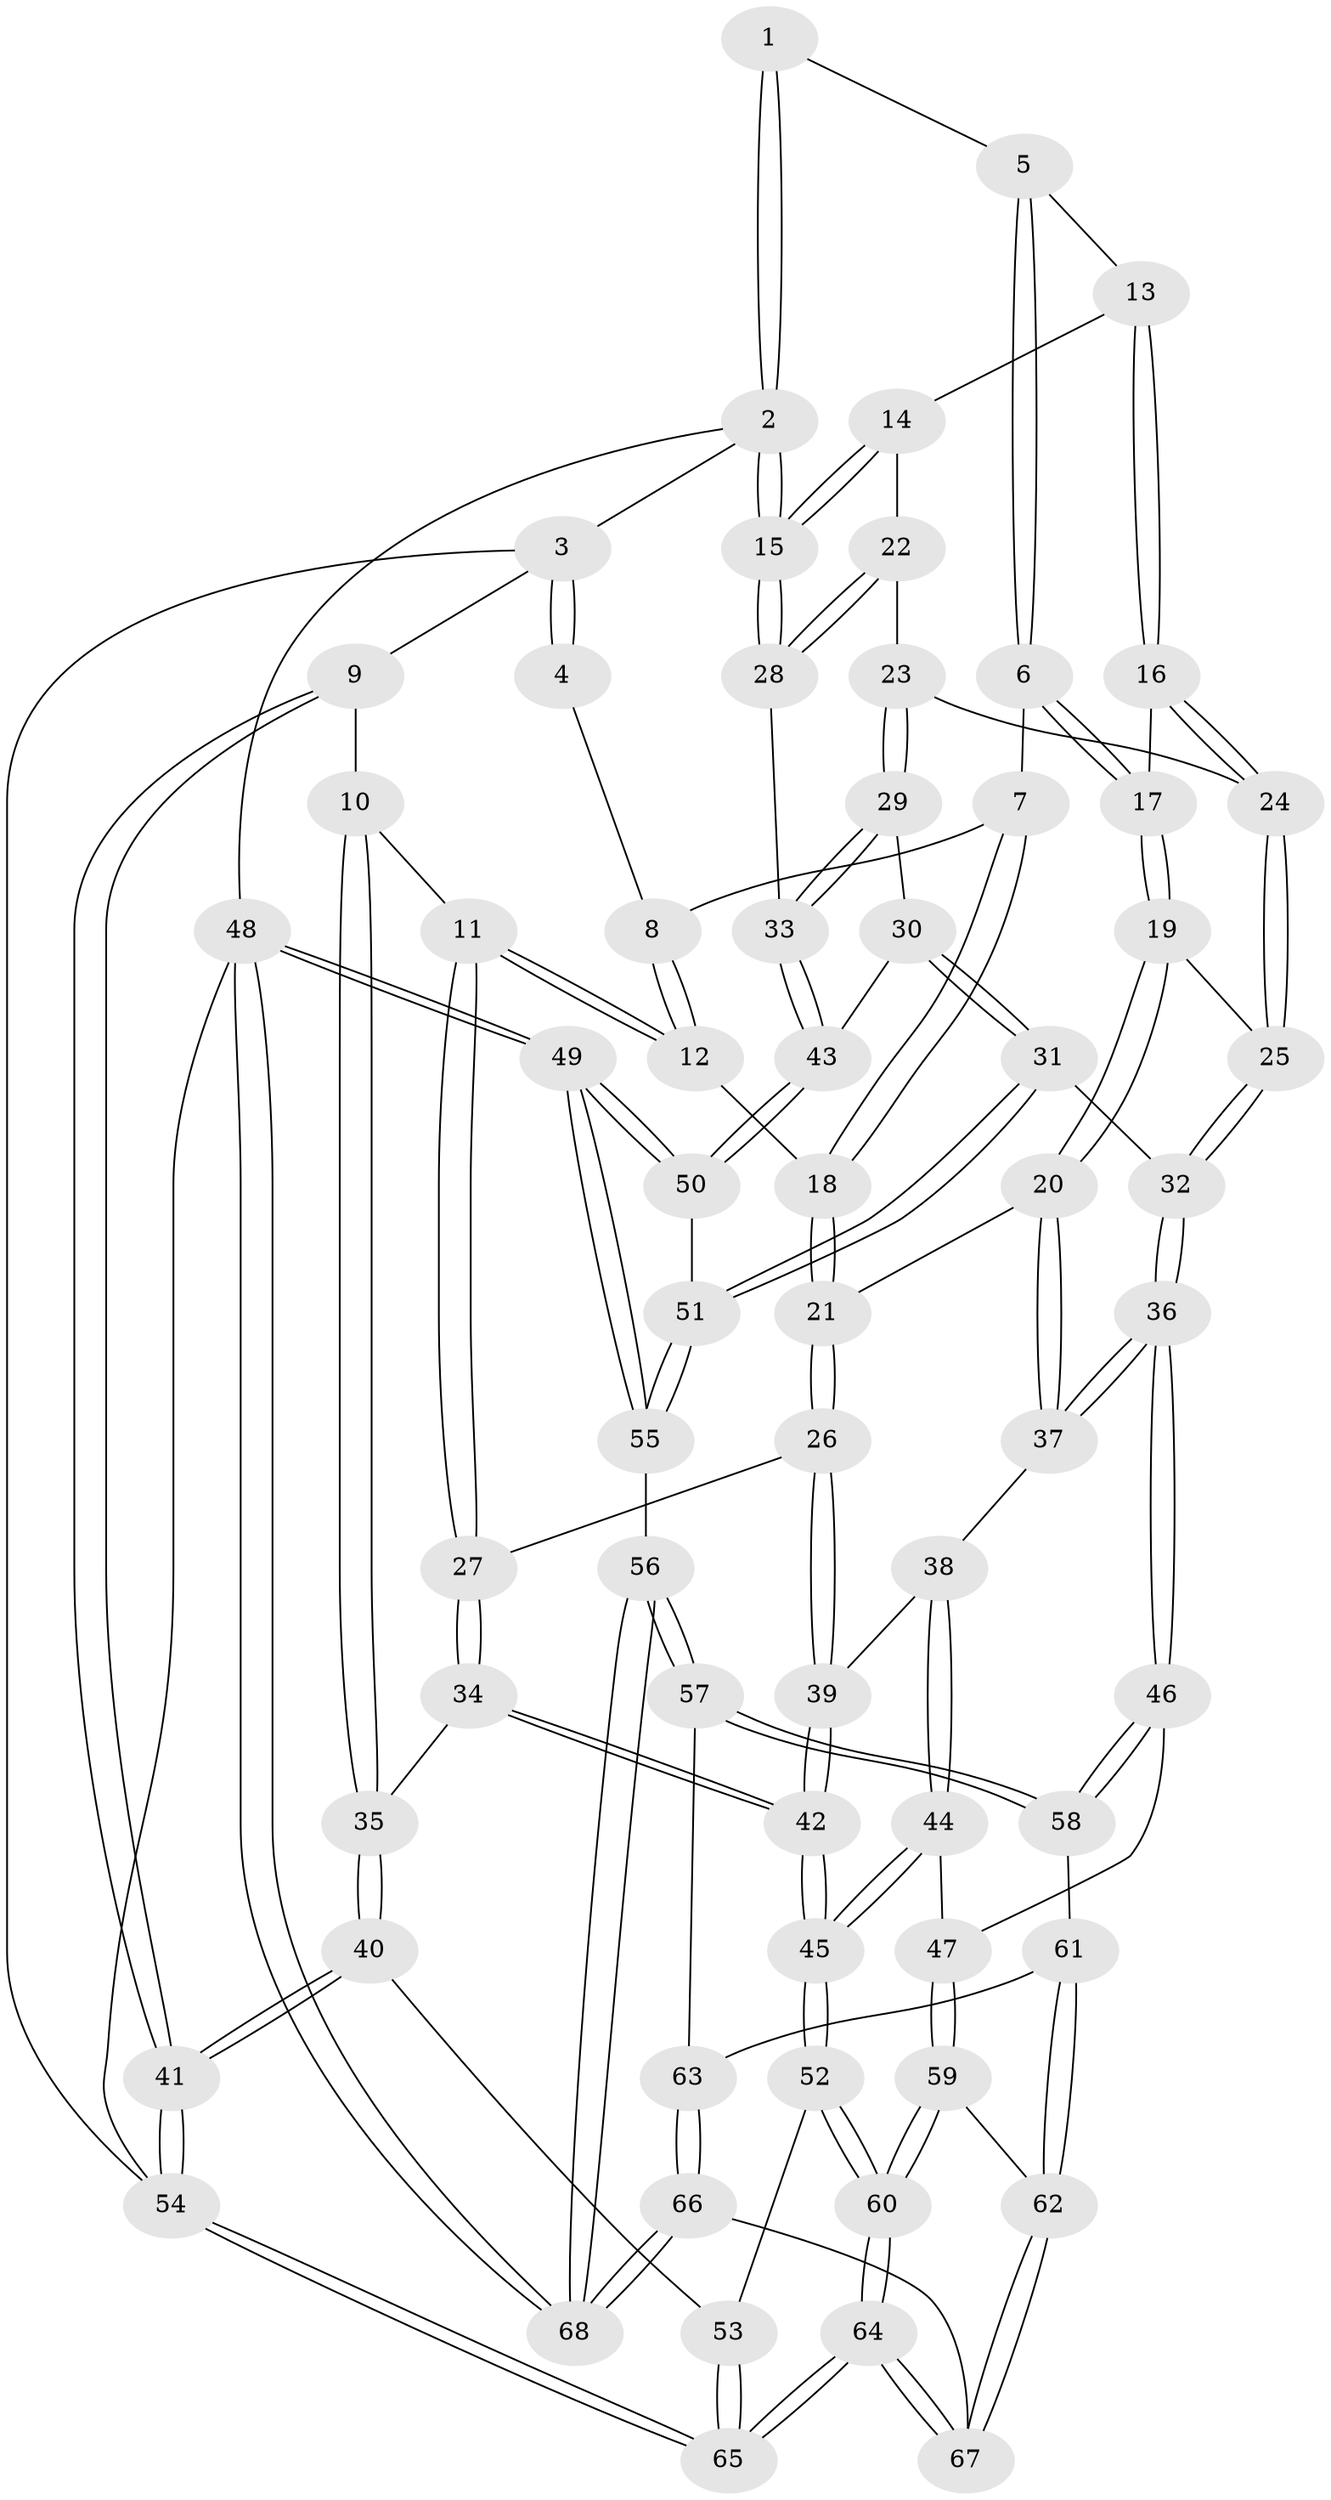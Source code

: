 // Generated by graph-tools (version 1.1) at 2025/27/03/15/25 16:27:57]
// undirected, 68 vertices, 167 edges
graph export_dot {
graph [start="1"]
  node [color=gray90,style=filled];
  1 [pos="+0.592767593031493+0"];
  2 [pos="+1+0"];
  3 [pos="+0+0"];
  4 [pos="+0.28055523294631884+0"];
  5 [pos="+0.6094870968182401+0.022677955697625457"];
  6 [pos="+0.41212994955104915+0.22318806564529453"];
  7 [pos="+0.3483066764726861+0.22199312795913004"];
  8 [pos="+0.27644897115691897+0.06420826805704515"];
  9 [pos="+0+0.14189754362137147"];
  10 [pos="+0.032090443243528735+0.2762415854302431"];
  11 [pos="+0.07643545594271772+0.28561008088141954"];
  12 [pos="+0.09621776958185889+0.2799367597763197"];
  13 [pos="+0.6193540831316259+0.045013038027294235"];
  14 [pos="+0.7337670316031696+0.19213798462271245"];
  15 [pos="+1+0"];
  16 [pos="+0.5336862628148169+0.2774813226883389"];
  17 [pos="+0.4702460349135879+0.278683613802873"];
  18 [pos="+0.29698222646202715+0.31352406816655326"];
  19 [pos="+0.4356957439796348+0.40378900129329315"];
  20 [pos="+0.3746959242698453+0.4259002658243287"];
  21 [pos="+0.33283067925548954+0.4095527302597913"];
  22 [pos="+0.769982045529801+0.26579586787029685"];
  23 [pos="+0.7694116127809203+0.28067751913004774"];
  24 [pos="+0.5939490166977546+0.34503610328899564"];
  25 [pos="+0.5542620538530463+0.4249551508212448"];
  26 [pos="+0.21844906223372812+0.4994898078669339"];
  27 [pos="+0.17709734280643816+0.5061745205069634"];
  28 [pos="+1+0"];
  29 [pos="+0.7744893090494989+0.29076625131898187"];
  30 [pos="+0.7967228093468506+0.4863514846781374"];
  31 [pos="+0.7498021438118232+0.5911066482389059"];
  32 [pos="+0.6303534935009053+0.6021962804162116"];
  33 [pos="+1+0.3840485718758194"];
  34 [pos="+0.14120445262816755+0.5473802443261464"];
  35 [pos="+0.03794228643654242+0.5910231030124895"];
  36 [pos="+0.5999490081881719+0.6242133717276175"];
  37 [pos="+0.39538930700043173+0.49502758540590597"];
  38 [pos="+0.36101128348786077+0.5917763160387716"];
  39 [pos="+0.2882193714713099+0.5750967257173804"];
  40 [pos="+0+0.7373517958081174"];
  41 [pos="+0+0.7389083084926936"];
  42 [pos="+0.2459410011886695+0.7055518746841736"];
  43 [pos="+1+0.4185735654829953"];
  44 [pos="+0.42067872279196566+0.7185014353151751"];
  45 [pos="+0.2591468090519855+0.7548029773597413"];
  46 [pos="+0.5467366118049409+0.6900382209072329"];
  47 [pos="+0.44111681062764274+0.7236843644267835"];
  48 [pos="+1+1"];
  49 [pos="+1+1"];
  50 [pos="+1+0.680414101032225"];
  51 [pos="+0.8270823026899441+0.673521245044555"];
  52 [pos="+0.20055986625126315+0.8174944410334564"];
  53 [pos="+0.14345500964876162+0.8160552110776403"];
  54 [pos="+0+1"];
  55 [pos="+0.8095594825664102+0.853988027754598"];
  56 [pos="+0.767113137032956+0.8891889579862124"];
  57 [pos="+0.7417513073923826+0.8851449402793333"];
  58 [pos="+0.5990235586038283+0.811708722459087"];
  59 [pos="+0.4334158559296826+0.8968969471137471"];
  60 [pos="+0.28229013650455514+0.9629437603068778"];
  61 [pos="+0.5682395773335216+0.8916533930246456"];
  62 [pos="+0.48629177800018936+0.9395458636293269"];
  63 [pos="+0.618038266048145+0.9463739229053516"];
  64 [pos="+0.25942551956923576+1"];
  65 [pos="+0.033150052024073215+1"];
  66 [pos="+0.5811367364763715+1"];
  67 [pos="+0.5434938896072109+1"];
  68 [pos="+0.7281985180124931+1"];
  1 -- 2;
  1 -- 2;
  1 -- 5;
  2 -- 3;
  2 -- 15;
  2 -- 15;
  2 -- 48;
  3 -- 4;
  3 -- 4;
  3 -- 9;
  3 -- 54;
  4 -- 8;
  5 -- 6;
  5 -- 6;
  5 -- 13;
  6 -- 7;
  6 -- 17;
  6 -- 17;
  7 -- 8;
  7 -- 18;
  7 -- 18;
  8 -- 12;
  8 -- 12;
  9 -- 10;
  9 -- 41;
  9 -- 41;
  10 -- 11;
  10 -- 35;
  10 -- 35;
  11 -- 12;
  11 -- 12;
  11 -- 27;
  11 -- 27;
  12 -- 18;
  13 -- 14;
  13 -- 16;
  13 -- 16;
  14 -- 15;
  14 -- 15;
  14 -- 22;
  15 -- 28;
  15 -- 28;
  16 -- 17;
  16 -- 24;
  16 -- 24;
  17 -- 19;
  17 -- 19;
  18 -- 21;
  18 -- 21;
  19 -- 20;
  19 -- 20;
  19 -- 25;
  20 -- 21;
  20 -- 37;
  20 -- 37;
  21 -- 26;
  21 -- 26;
  22 -- 23;
  22 -- 28;
  22 -- 28;
  23 -- 24;
  23 -- 29;
  23 -- 29;
  24 -- 25;
  24 -- 25;
  25 -- 32;
  25 -- 32;
  26 -- 27;
  26 -- 39;
  26 -- 39;
  27 -- 34;
  27 -- 34;
  28 -- 33;
  29 -- 30;
  29 -- 33;
  29 -- 33;
  30 -- 31;
  30 -- 31;
  30 -- 43;
  31 -- 32;
  31 -- 51;
  31 -- 51;
  32 -- 36;
  32 -- 36;
  33 -- 43;
  33 -- 43;
  34 -- 35;
  34 -- 42;
  34 -- 42;
  35 -- 40;
  35 -- 40;
  36 -- 37;
  36 -- 37;
  36 -- 46;
  36 -- 46;
  37 -- 38;
  38 -- 39;
  38 -- 44;
  38 -- 44;
  39 -- 42;
  39 -- 42;
  40 -- 41;
  40 -- 41;
  40 -- 53;
  41 -- 54;
  41 -- 54;
  42 -- 45;
  42 -- 45;
  43 -- 50;
  43 -- 50;
  44 -- 45;
  44 -- 45;
  44 -- 47;
  45 -- 52;
  45 -- 52;
  46 -- 47;
  46 -- 58;
  46 -- 58;
  47 -- 59;
  47 -- 59;
  48 -- 49;
  48 -- 49;
  48 -- 68;
  48 -- 68;
  48 -- 54;
  49 -- 50;
  49 -- 50;
  49 -- 55;
  49 -- 55;
  50 -- 51;
  51 -- 55;
  51 -- 55;
  52 -- 53;
  52 -- 60;
  52 -- 60;
  53 -- 65;
  53 -- 65;
  54 -- 65;
  54 -- 65;
  55 -- 56;
  56 -- 57;
  56 -- 57;
  56 -- 68;
  56 -- 68;
  57 -- 58;
  57 -- 58;
  57 -- 63;
  58 -- 61;
  59 -- 60;
  59 -- 60;
  59 -- 62;
  60 -- 64;
  60 -- 64;
  61 -- 62;
  61 -- 62;
  61 -- 63;
  62 -- 67;
  62 -- 67;
  63 -- 66;
  63 -- 66;
  64 -- 65;
  64 -- 65;
  64 -- 67;
  64 -- 67;
  66 -- 67;
  66 -- 68;
  66 -- 68;
}
